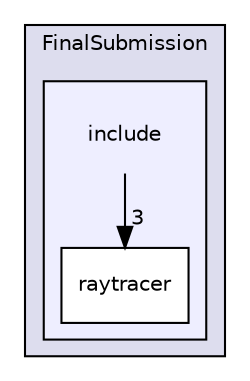 digraph "include" {
  compound=true
  node [ fontsize="10", fontname="Helvetica"];
  edge [ labelfontsize="10", labelfontname="Helvetica"];
  subgraph clusterdir_7908b8aecca345ff4b65e8373e91b673 {
    graph [ bgcolor="#ddddee", pencolor="black", label="FinalSubmission" fontname="Helvetica", fontsize="10", URL="dir_7908b8aecca345ff4b65e8373e91b673.html"]
  subgraph clusterdir_811c8130c0a05e369f777b14a2091cd2 {
    graph [ bgcolor="#eeeeff", pencolor="black", label="" URL="dir_811c8130c0a05e369f777b14a2091cd2.html"];
    dir_811c8130c0a05e369f777b14a2091cd2 [shape=plaintext label="include"];
    dir_977432cada5a8d460db86abb6d81bd46 [shape=box label="raytracer" color="black" fillcolor="white" style="filled" URL="dir_977432cada5a8d460db86abb6d81bd46.html"];
  }
  }
  dir_811c8130c0a05e369f777b14a2091cd2->dir_977432cada5a8d460db86abb6d81bd46 [headlabel="3", labeldistance=1.5 headhref="dir_000008_000010.html"];
}
